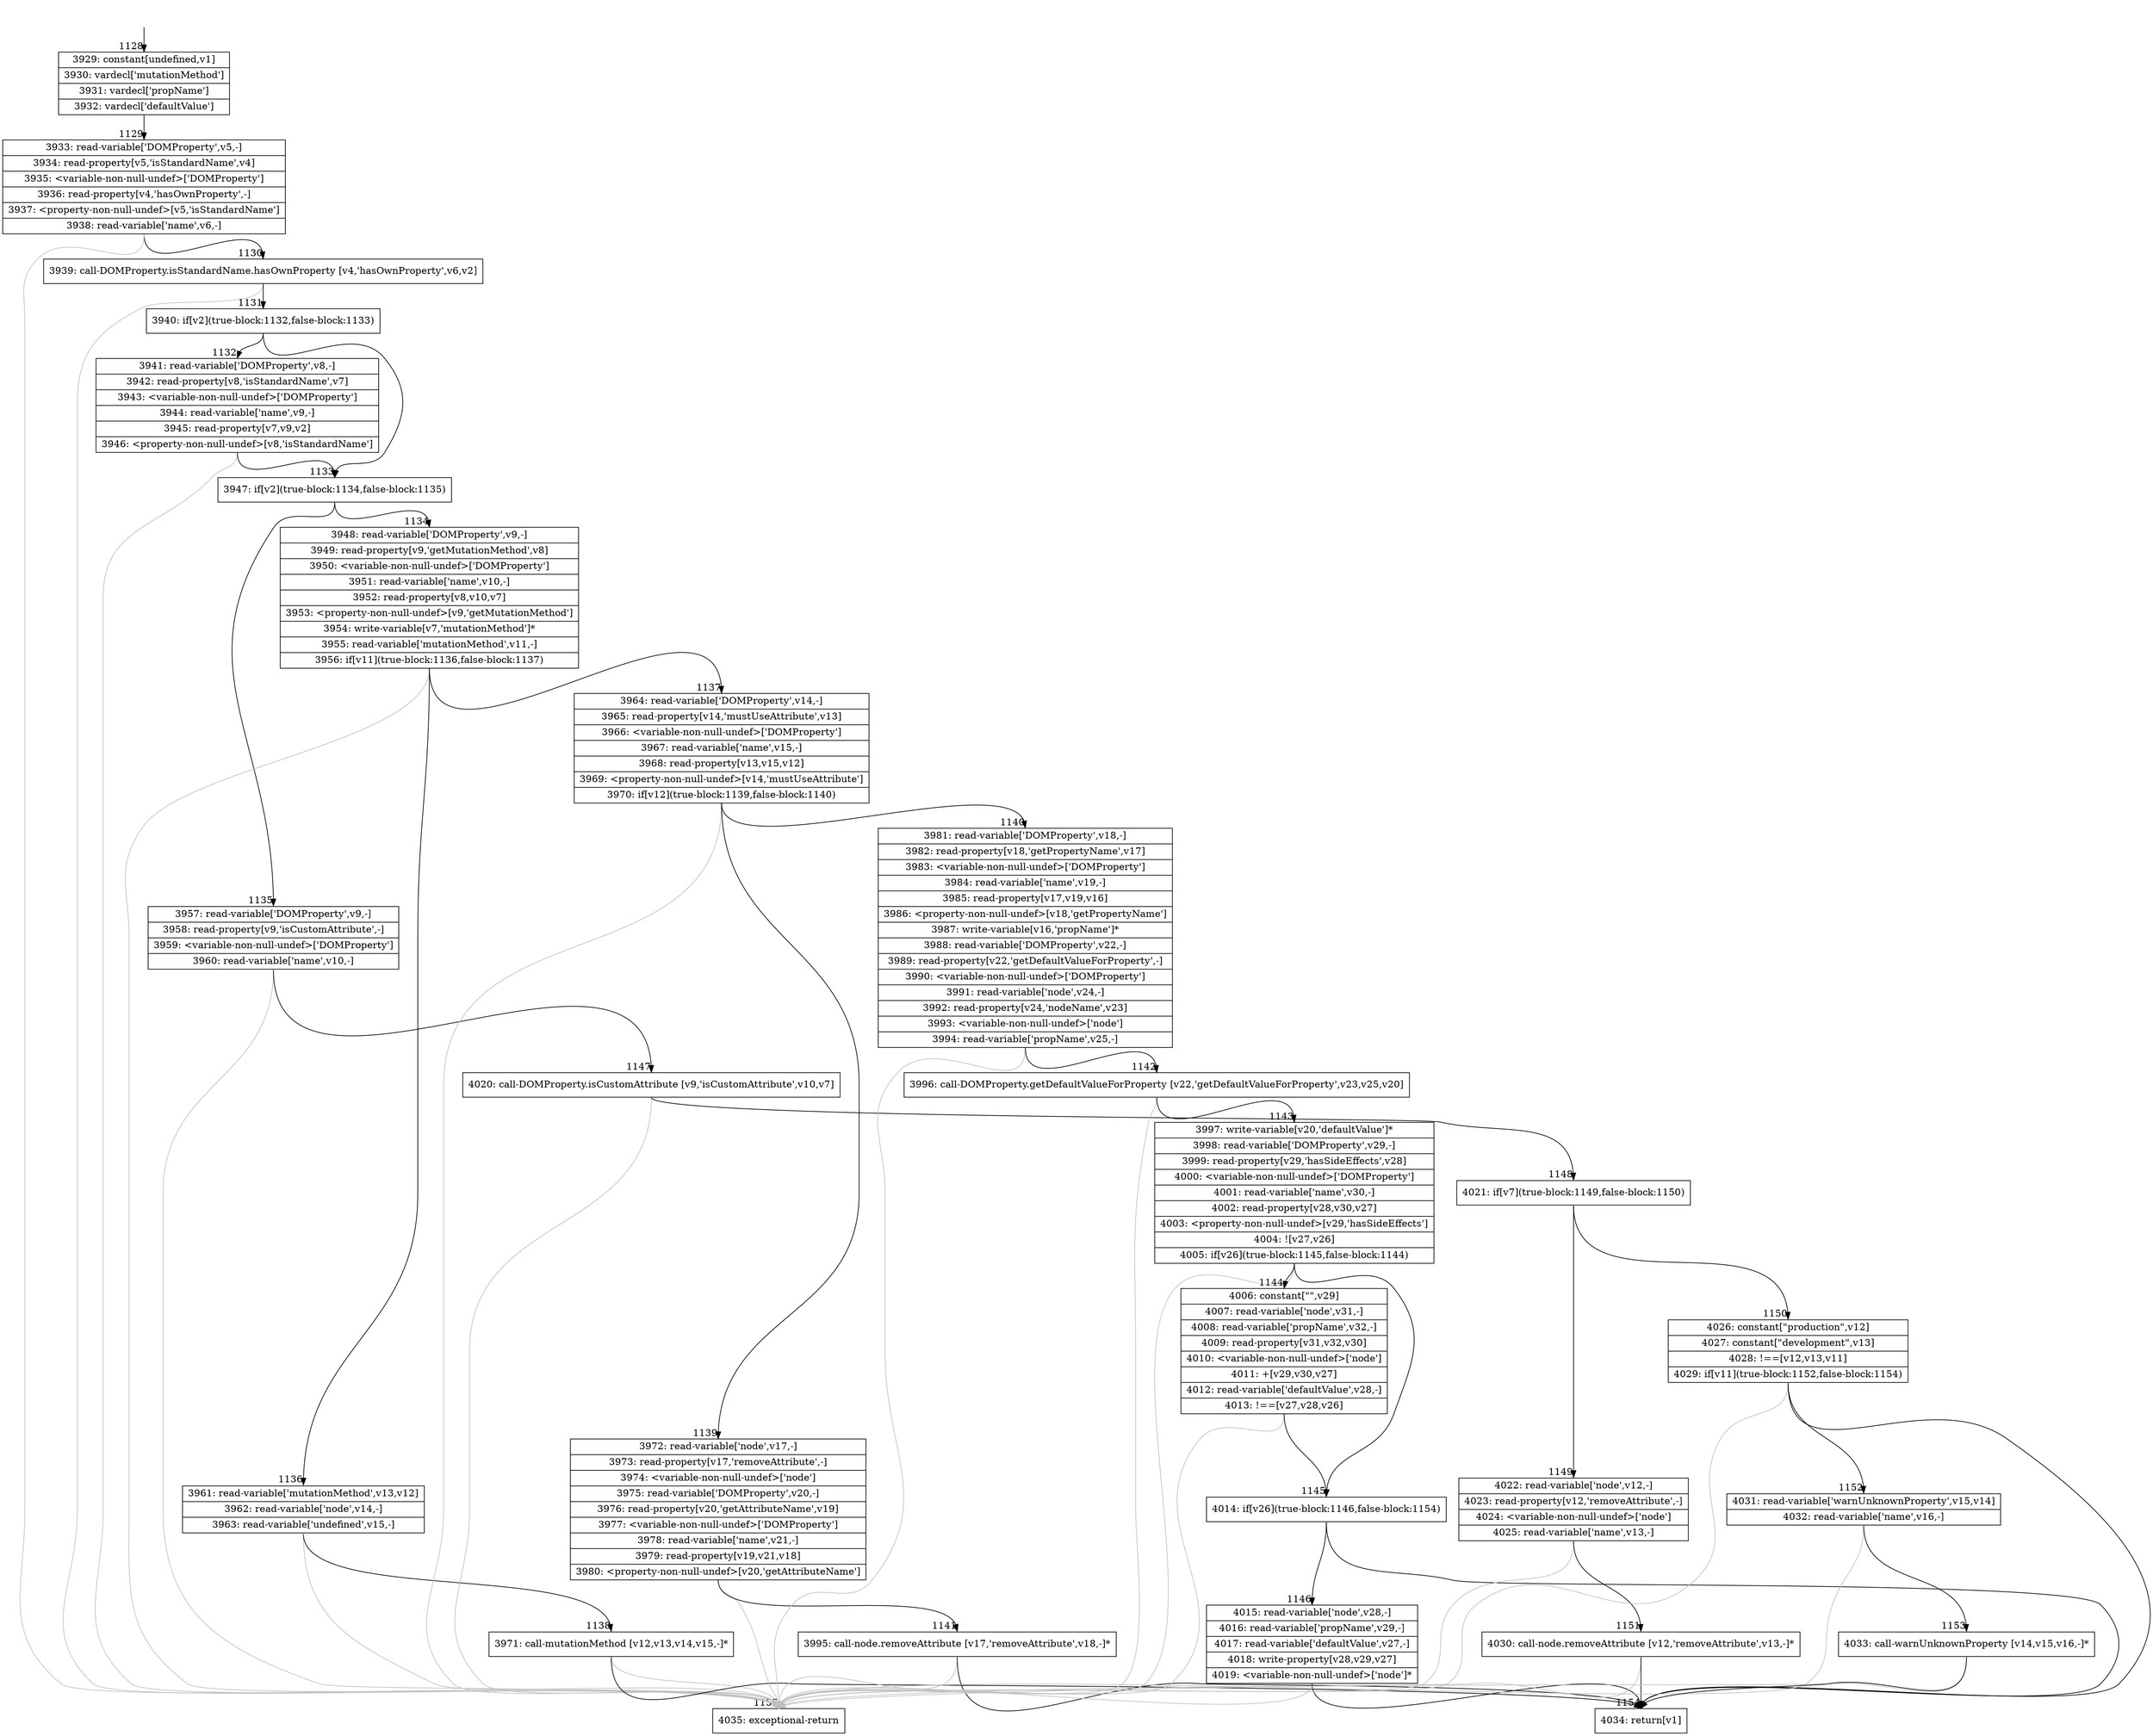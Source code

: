 digraph {
rankdir="TD"
BB_entry76[shape=none,label=""];
BB_entry76 -> BB1128 [tailport=s, headport=n, headlabel="    1128"]
BB1128 [shape=record label="{3929: constant[undefined,v1]|3930: vardecl['mutationMethod']|3931: vardecl['propName']|3932: vardecl['defaultValue']}" ] 
BB1128 -> BB1129 [tailport=s, headport=n, headlabel="      1129"]
BB1129 [shape=record label="{3933: read-variable['DOMProperty',v5,-]|3934: read-property[v5,'isStandardName',v4]|3935: \<variable-non-null-undef\>['DOMProperty']|3936: read-property[v4,'hasOwnProperty',-]|3937: \<property-non-null-undef\>[v5,'isStandardName']|3938: read-variable['name',v6,-]}" ] 
BB1129 -> BB1130 [tailport=s, headport=n, headlabel="      1130"]
BB1129 -> BB1155 [tailport=s, headport=n, color=gray, headlabel="      1155"]
BB1130 [shape=record label="{3939: call-DOMProperty.isStandardName.hasOwnProperty [v4,'hasOwnProperty',v6,v2]}" ] 
BB1130 -> BB1131 [tailport=s, headport=n, headlabel="      1131"]
BB1130 -> BB1155 [tailport=s, headport=n, color=gray]
BB1131 [shape=record label="{3940: if[v2](true-block:1132,false-block:1133)}" ] 
BB1131 -> BB1133 [tailport=s, headport=n, headlabel="      1133"]
BB1131 -> BB1132 [tailport=s, headport=n, headlabel="      1132"]
BB1132 [shape=record label="{3941: read-variable['DOMProperty',v8,-]|3942: read-property[v8,'isStandardName',v7]|3943: \<variable-non-null-undef\>['DOMProperty']|3944: read-variable['name',v9,-]|3945: read-property[v7,v9,v2]|3946: \<property-non-null-undef\>[v8,'isStandardName']}" ] 
BB1132 -> BB1133 [tailport=s, headport=n]
BB1132 -> BB1155 [tailport=s, headport=n, color=gray]
BB1133 [shape=record label="{3947: if[v2](true-block:1134,false-block:1135)}" ] 
BB1133 -> BB1134 [tailport=s, headport=n, headlabel="      1134"]
BB1133 -> BB1135 [tailport=s, headport=n, headlabel="      1135"]
BB1134 [shape=record label="{3948: read-variable['DOMProperty',v9,-]|3949: read-property[v9,'getMutationMethod',v8]|3950: \<variable-non-null-undef\>['DOMProperty']|3951: read-variable['name',v10,-]|3952: read-property[v8,v10,v7]|3953: \<property-non-null-undef\>[v9,'getMutationMethod']|3954: write-variable[v7,'mutationMethod']*|3955: read-variable['mutationMethod',v11,-]|3956: if[v11](true-block:1136,false-block:1137)}" ] 
BB1134 -> BB1136 [tailport=s, headport=n, headlabel="      1136"]
BB1134 -> BB1137 [tailport=s, headport=n, headlabel="      1137"]
BB1134 -> BB1155 [tailport=s, headport=n, color=gray]
BB1135 [shape=record label="{3957: read-variable['DOMProperty',v9,-]|3958: read-property[v9,'isCustomAttribute',-]|3959: \<variable-non-null-undef\>['DOMProperty']|3960: read-variable['name',v10,-]}" ] 
BB1135 -> BB1147 [tailport=s, headport=n, headlabel="      1147"]
BB1135 -> BB1155 [tailport=s, headport=n, color=gray]
BB1136 [shape=record label="{3961: read-variable['mutationMethod',v13,v12]|3962: read-variable['node',v14,-]|3963: read-variable['undefined',v15,-]}" ] 
BB1136 -> BB1138 [tailport=s, headport=n, headlabel="      1138"]
BB1136 -> BB1155 [tailport=s, headport=n, color=gray]
BB1137 [shape=record label="{3964: read-variable['DOMProperty',v14,-]|3965: read-property[v14,'mustUseAttribute',v13]|3966: \<variable-non-null-undef\>['DOMProperty']|3967: read-variable['name',v15,-]|3968: read-property[v13,v15,v12]|3969: \<property-non-null-undef\>[v14,'mustUseAttribute']|3970: if[v12](true-block:1139,false-block:1140)}" ] 
BB1137 -> BB1139 [tailport=s, headport=n, headlabel="      1139"]
BB1137 -> BB1140 [tailport=s, headport=n, headlabel="      1140"]
BB1137 -> BB1155 [tailport=s, headport=n, color=gray]
BB1138 [shape=record label="{3971: call-mutationMethod [v12,v13,v14,v15,-]*}" ] 
BB1138 -> BB1154 [tailport=s, headport=n, headlabel="      1154"]
BB1138 -> BB1155 [tailport=s, headport=n, color=gray]
BB1139 [shape=record label="{3972: read-variable['node',v17,-]|3973: read-property[v17,'removeAttribute',-]|3974: \<variable-non-null-undef\>['node']|3975: read-variable['DOMProperty',v20,-]|3976: read-property[v20,'getAttributeName',v19]|3977: \<variable-non-null-undef\>['DOMProperty']|3978: read-variable['name',v21,-]|3979: read-property[v19,v21,v18]|3980: \<property-non-null-undef\>[v20,'getAttributeName']}" ] 
BB1139 -> BB1141 [tailport=s, headport=n, headlabel="      1141"]
BB1139 -> BB1155 [tailport=s, headport=n, color=gray]
BB1140 [shape=record label="{3981: read-variable['DOMProperty',v18,-]|3982: read-property[v18,'getPropertyName',v17]|3983: \<variable-non-null-undef\>['DOMProperty']|3984: read-variable['name',v19,-]|3985: read-property[v17,v19,v16]|3986: \<property-non-null-undef\>[v18,'getPropertyName']|3987: write-variable[v16,'propName']*|3988: read-variable['DOMProperty',v22,-]|3989: read-property[v22,'getDefaultValueForProperty',-]|3990: \<variable-non-null-undef\>['DOMProperty']|3991: read-variable['node',v24,-]|3992: read-property[v24,'nodeName',v23]|3993: \<variable-non-null-undef\>['node']|3994: read-variable['propName',v25,-]}" ] 
BB1140 -> BB1142 [tailport=s, headport=n, headlabel="      1142"]
BB1140 -> BB1155 [tailport=s, headport=n, color=gray]
BB1141 [shape=record label="{3995: call-node.removeAttribute [v17,'removeAttribute',v18,-]*}" ] 
BB1141 -> BB1154 [tailport=s, headport=n]
BB1141 -> BB1155 [tailport=s, headport=n, color=gray]
BB1142 [shape=record label="{3996: call-DOMProperty.getDefaultValueForProperty [v22,'getDefaultValueForProperty',v23,v25,v20]}" ] 
BB1142 -> BB1143 [tailport=s, headport=n, headlabel="      1143"]
BB1142 -> BB1155 [tailport=s, headport=n, color=gray]
BB1143 [shape=record label="{3997: write-variable[v20,'defaultValue']*|3998: read-variable['DOMProperty',v29,-]|3999: read-property[v29,'hasSideEffects',v28]|4000: \<variable-non-null-undef\>['DOMProperty']|4001: read-variable['name',v30,-]|4002: read-property[v28,v30,v27]|4003: \<property-non-null-undef\>[v29,'hasSideEffects']|4004: ![v27,v26]|4005: if[v26](true-block:1145,false-block:1144)}" ] 
BB1143 -> BB1145 [tailport=s, headport=n, headlabel="      1145"]
BB1143 -> BB1144 [tailport=s, headport=n, headlabel="      1144"]
BB1143 -> BB1155 [tailport=s, headport=n, color=gray]
BB1144 [shape=record label="{4006: constant[\"\",v29]|4007: read-variable['node',v31,-]|4008: read-variable['propName',v32,-]|4009: read-property[v31,v32,v30]|4010: \<variable-non-null-undef\>['node']|4011: +[v29,v30,v27]|4012: read-variable['defaultValue',v28,-]|4013: !==[v27,v28,v26]}" ] 
BB1144 -> BB1145 [tailport=s, headport=n]
BB1144 -> BB1155 [tailport=s, headport=n, color=gray]
BB1145 [shape=record label="{4014: if[v26](true-block:1146,false-block:1154)}" ] 
BB1145 -> BB1146 [tailport=s, headport=n, headlabel="      1146"]
BB1145 -> BB1154 [tailport=s, headport=n]
BB1146 [shape=record label="{4015: read-variable['node',v28,-]|4016: read-variable['propName',v29,-]|4017: read-variable['defaultValue',v27,-]|4018: write-property[v28,v29,v27]|4019: \<variable-non-null-undef\>['node']*}" ] 
BB1146 -> BB1154 [tailport=s, headport=n]
BB1146 -> BB1155 [tailport=s, headport=n, color=gray]
BB1147 [shape=record label="{4020: call-DOMProperty.isCustomAttribute [v9,'isCustomAttribute',v10,v7]}" ] 
BB1147 -> BB1148 [tailport=s, headport=n, headlabel="      1148"]
BB1147 -> BB1155 [tailport=s, headport=n, color=gray]
BB1148 [shape=record label="{4021: if[v7](true-block:1149,false-block:1150)}" ] 
BB1148 -> BB1149 [tailport=s, headport=n, headlabel="      1149"]
BB1148 -> BB1150 [tailport=s, headport=n, headlabel="      1150"]
BB1149 [shape=record label="{4022: read-variable['node',v12,-]|4023: read-property[v12,'removeAttribute',-]|4024: \<variable-non-null-undef\>['node']|4025: read-variable['name',v13,-]}" ] 
BB1149 -> BB1151 [tailport=s, headport=n, headlabel="      1151"]
BB1149 -> BB1155 [tailport=s, headport=n, color=gray]
BB1150 [shape=record label="{4026: constant[\"production\",v12]|4027: constant[\"development\",v13]|4028: !==[v12,v13,v11]|4029: if[v11](true-block:1152,false-block:1154)}" ] 
BB1150 -> BB1152 [tailport=s, headport=n, headlabel="      1152"]
BB1150 -> BB1154 [tailport=s, headport=n]
BB1150 -> BB1155 [tailport=s, headport=n, color=gray]
BB1151 [shape=record label="{4030: call-node.removeAttribute [v12,'removeAttribute',v13,-]*}" ] 
BB1151 -> BB1154 [tailport=s, headport=n]
BB1151 -> BB1155 [tailport=s, headport=n, color=gray]
BB1152 [shape=record label="{4031: read-variable['warnUnknownProperty',v15,v14]|4032: read-variable['name',v16,-]}" ] 
BB1152 -> BB1153 [tailport=s, headport=n, headlabel="      1153"]
BB1152 -> BB1155 [tailport=s, headport=n, color=gray]
BB1153 [shape=record label="{4033: call-warnUnknownProperty [v14,v15,v16,-]*}" ] 
BB1153 -> BB1154 [tailport=s, headport=n]
BB1153 -> BB1155 [tailport=s, headport=n, color=gray]
BB1154 [shape=record label="{4034: return[v1]}" ] 
BB1155 [shape=record label="{4035: exceptional-return}" ] 
//#$~ 2101
}
